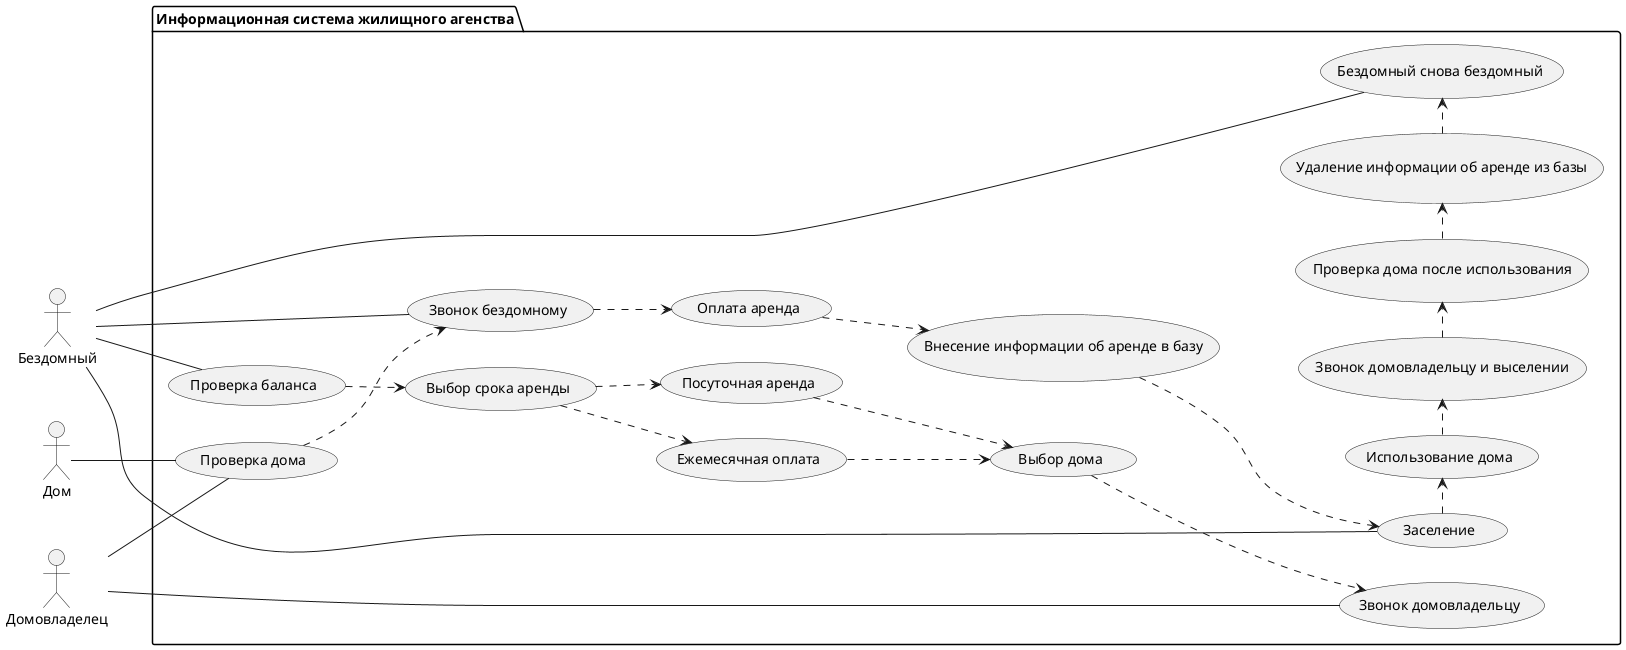 @startuml Use-Case

left to right direction

actor "Бездомный" as hobo
actor "Домовладелец" as capitalist
actor "Дом" as house

package "Информационная система жилищного агенства" {
    (Проверка баланса) as check_balance
    (Выбор срока аренды) as choose_time
    (Посуточная аренда) as daily
    (Ежемесячная оплата) as monthly
    (Выбор дома) as choose_house
    (Звонок домовладельцу) as call
    (Проверка дома) as check_house
    (Звонок бездомному) as callback
    (Оплата аренда) as payment
    (Внесение информации об аренде в базу) as insert
    (Заселение) as inhabitate
    (Использование дома) as use_house
    (Звонок домовладельцу и выселении) as call_about_exit
    (Проверка дома после использования) as check_house_after_exit
    (Удаление информации об аренде из базы) as delete
    (Бездомный снова бездомный) as hobo_again

    hobo -- check_balance
    capitalist -- call
    house -- check_house

    check_balance ..> choose_time
    
    choose_time ..> daily
    choose_time ..> monthly
    
    daily ..> choose_house
    monthly ..> choose_house
    
    choose_house ..> call
    capitalist -- check_house
    
    check_house ..> callback
    hobo -- callback
    
    callback ..> payment
    payment ..> insert

    insert ..> inhabitate
    hobo -- inhabitate
    
    inhabitate .> use_house
    use_house .> call_about_exit
    call_about_exit .> check_house_after_exit
    check_house_after_exit .> delete
    delete .> hobo_again
    
    hobo -- hobo_again
}

@enduml